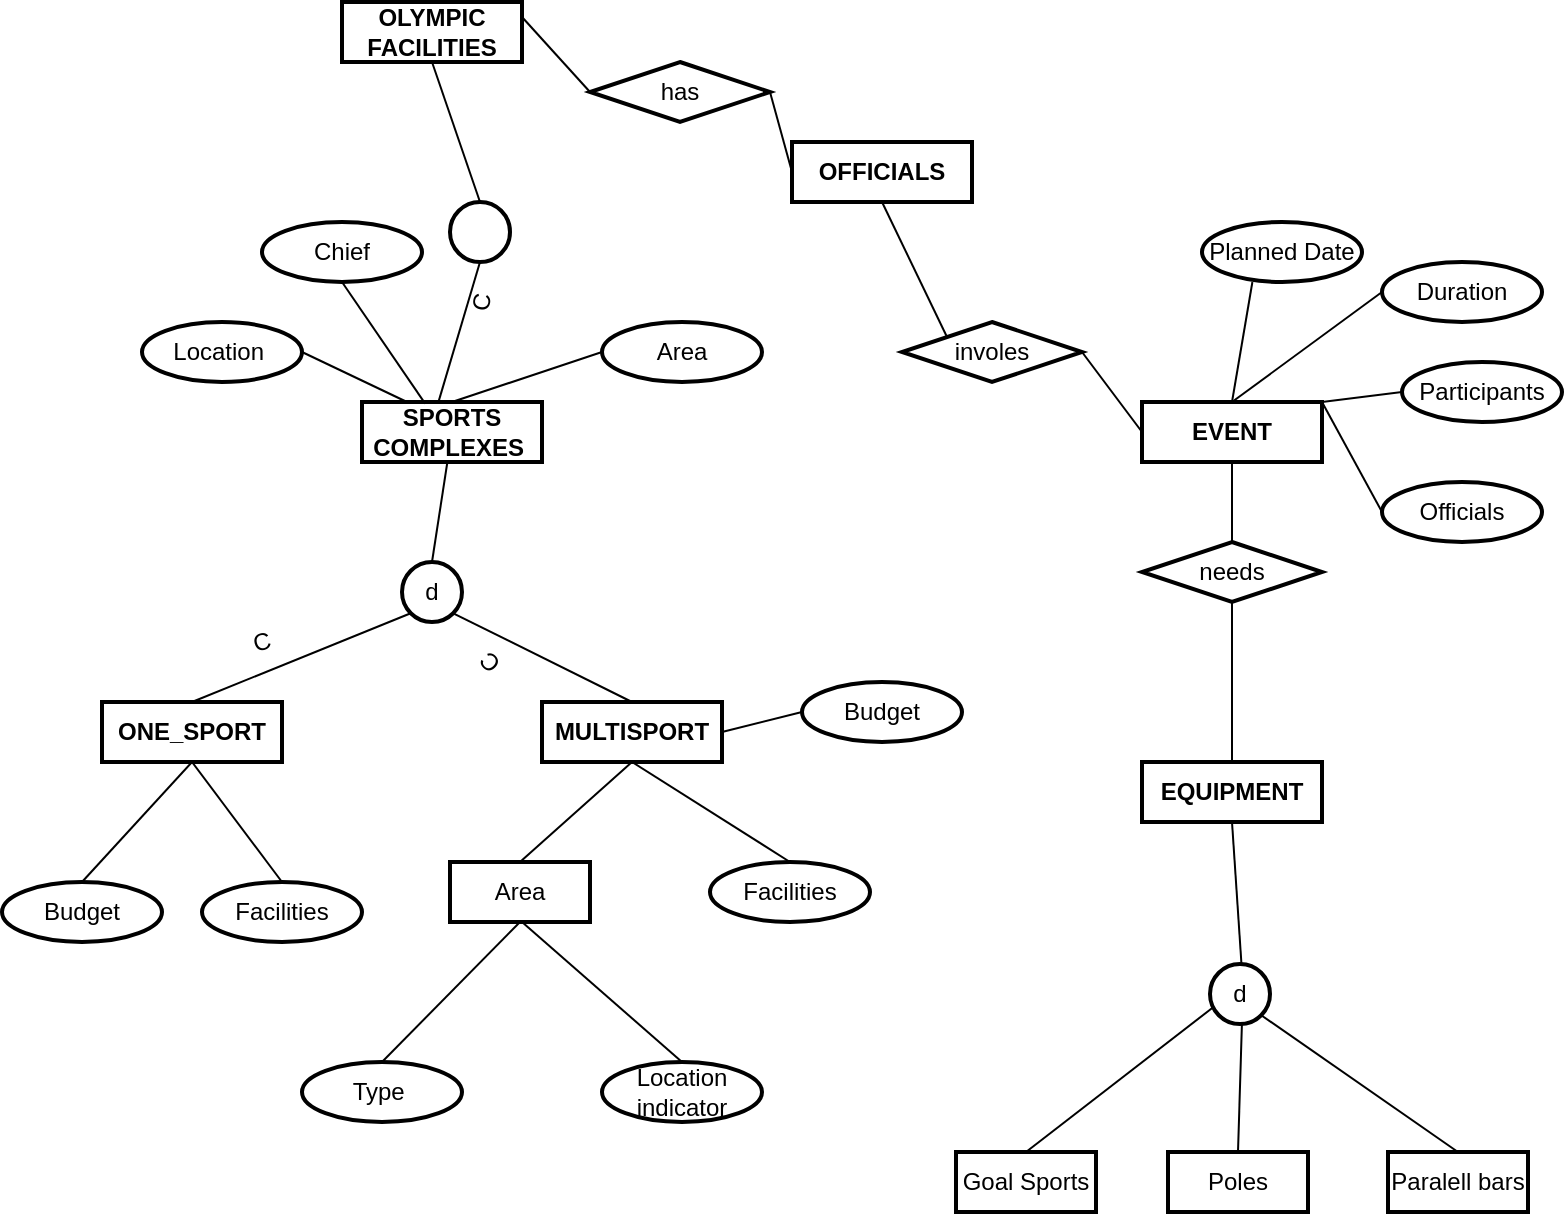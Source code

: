 <mxfile version="14.4.3" type="github">
  <diagram id="RbLjyeAD4zGmAkxlHviI" name="Page-1">
    <mxGraphModel dx="1038" dy="1725" grid="1" gridSize="10" guides="1" tooltips="1" connect="1" arrows="1" fold="1" page="1" pageScale="1" pageWidth="827" pageHeight="1169" math="0" shadow="0">
      <root>
        <mxCell id="0" />
        <mxCell id="1" parent="0" />
        <mxCell id="w1o4nE-uoXKEgXRbYHzc-1" value="&lt;br&gt;&lt;br&gt;&lt;br&gt;&lt;b style=&quot;text-align: justify&quot;&gt;SPORTS COMPLEXES&lt;/b&gt;&amp;nbsp;&lt;br&gt;&lt;br style=&quot;font-style: normal ; font-variant: normal ; font-weight: normal ; letter-spacing: normal ; line-height: normal ; text-indent: 0px ; text-transform: none ; word-spacing: 0px&quot;&gt;&lt;br&gt;&lt;br&gt;" style="whiteSpace=wrap;html=1;align=center;strokeWidth=2;fontStyle=1" vertex="1" parent="1">
          <mxGeometry x="200" y="90" width="90" height="30" as="geometry" />
        </mxCell>
        <mxCell id="w1o4nE-uoXKEgXRbYHzc-2" value="ONE_SPORT" style="whiteSpace=wrap;html=1;align=center;strokeWidth=2;fontStyle=1" vertex="1" parent="1">
          <mxGeometry x="70" y="240" width="90" height="30" as="geometry" />
        </mxCell>
        <mxCell id="w1o4nE-uoXKEgXRbYHzc-3" value="MULTISPORT" style="whiteSpace=wrap;html=1;align=center;strokeWidth=2;fontStyle=1" vertex="1" parent="1">
          <mxGeometry x="290" y="240" width="90" height="30" as="geometry" />
        </mxCell>
        <mxCell id="w1o4nE-uoXKEgXRbYHzc-5" value="&lt;br&gt;&lt;br&gt;&lt;br&gt;&lt;span class=&quot;fontstyle0&quot;&gt;Location indicator&lt;/span&gt; &lt;br&gt;&lt;br style=&quot;font-style: normal ; font-variant: normal ; font-weight: normal ; letter-spacing: normal ; line-height: normal ; text-indent: 0px ; text-transform: none ; word-spacing: 0px&quot;&gt;&lt;br&gt;&lt;br&gt;" style="ellipse;whiteSpace=wrap;html=1;align=center;strokeWidth=2;" vertex="1" parent="1">
          <mxGeometry x="320" y="420" width="80" height="30" as="geometry" />
        </mxCell>
        <mxCell id="w1o4nE-uoXKEgXRbYHzc-6" value="&lt;br&gt;&lt;span class=&quot;fontstyle0&quot;&gt;Location&amp;nbsp;&lt;/span&gt;&lt;br&gt;&lt;br style=&quot;font-style: normal ; font-variant: normal ; font-weight: normal ; letter-spacing: normal ; line-height: normal ; text-indent: 0px ; text-transform: none ; word-spacing: 0px&quot;&gt;" style="ellipse;whiteSpace=wrap;html=1;align=center;strokeWidth=2;" vertex="1" parent="1">
          <mxGeometry x="90" y="50" width="80" height="30" as="geometry" />
        </mxCell>
        <mxCell id="w1o4nE-uoXKEgXRbYHzc-7" value="Chief" style="ellipse;whiteSpace=wrap;html=1;align=center;strokeWidth=2;" vertex="1" parent="1">
          <mxGeometry x="150" width="80" height="30" as="geometry" />
        </mxCell>
        <mxCell id="w1o4nE-uoXKEgXRbYHzc-8" value="Area" style="ellipse;whiteSpace=wrap;html=1;align=center;strokeWidth=2;" vertex="1" parent="1">
          <mxGeometry x="320" y="50" width="80" height="30" as="geometry" />
        </mxCell>
        <mxCell id="w1o4nE-uoXKEgXRbYHzc-9" value="EVENT" style="whiteSpace=wrap;html=1;align=center;strokeWidth=2;fontStyle=1" vertex="1" parent="1">
          <mxGeometry x="590" y="90" width="90" height="30" as="geometry" />
        </mxCell>
        <mxCell id="w1o4nE-uoXKEgXRbYHzc-10" value="Planned Date" style="ellipse;whiteSpace=wrap;html=1;align=center;strokeWidth=2;" vertex="1" parent="1">
          <mxGeometry x="620" width="80" height="30" as="geometry" />
        </mxCell>
        <mxCell id="w1o4nE-uoXKEgXRbYHzc-11" value="Duration" style="ellipse;whiteSpace=wrap;html=1;align=center;strokeWidth=2;" vertex="1" parent="1">
          <mxGeometry x="710" y="20" width="80" height="30" as="geometry" />
        </mxCell>
        <mxCell id="w1o4nE-uoXKEgXRbYHzc-12" value="Participants" style="ellipse;whiteSpace=wrap;html=1;align=center;strokeWidth=2;" vertex="1" parent="1">
          <mxGeometry x="720" y="70" width="80" height="30" as="geometry" />
        </mxCell>
        <mxCell id="w1o4nE-uoXKEgXRbYHzc-13" value="Officials" style="ellipse;whiteSpace=wrap;html=1;align=center;strokeWidth=2;" vertex="1" parent="1">
          <mxGeometry x="710" y="130" width="80" height="30" as="geometry" />
        </mxCell>
        <mxCell id="w1o4nE-uoXKEgXRbYHzc-14" value="EQUIPMENT" style="whiteSpace=wrap;html=1;align=center;strokeWidth=2;fontStyle=1" vertex="1" parent="1">
          <mxGeometry x="590" y="270" width="90" height="30" as="geometry" />
        </mxCell>
        <mxCell id="w1o4nE-uoXKEgXRbYHzc-19" value="Goal Sports" style="whiteSpace=wrap;html=1;align=center;strokeWidth=2;" vertex="1" parent="1">
          <mxGeometry x="497" y="465" width="70" height="30" as="geometry" />
        </mxCell>
        <mxCell id="w1o4nE-uoXKEgXRbYHzc-20" value="Paralell bars" style="whiteSpace=wrap;html=1;align=center;strokeWidth=2;" vertex="1" parent="1">
          <mxGeometry x="713" y="465" width="70" height="30" as="geometry" />
        </mxCell>
        <mxCell id="w1o4nE-uoXKEgXRbYHzc-21" value="Poles" style="whiteSpace=wrap;html=1;align=center;strokeWidth=2;" vertex="1" parent="1">
          <mxGeometry x="603" y="465" width="70" height="30" as="geometry" />
        </mxCell>
        <mxCell id="w1o4nE-uoXKEgXRbYHzc-22" value="Area" style="whiteSpace=wrap;html=1;align=center;strokeWidth=2;" vertex="1" parent="1">
          <mxGeometry x="244" y="320" width="70" height="30" as="geometry" />
        </mxCell>
        <mxCell id="w1o4nE-uoXKEgXRbYHzc-23" value="Type&amp;nbsp;" style="ellipse;whiteSpace=wrap;html=1;align=center;strokeWidth=2;" vertex="1" parent="1">
          <mxGeometry x="170" y="420" width="80" height="30" as="geometry" />
        </mxCell>
        <mxCell id="w1o4nE-uoXKEgXRbYHzc-24" value="Facilities" style="ellipse;whiteSpace=wrap;html=1;align=center;strokeWidth=2;" vertex="1" parent="1">
          <mxGeometry x="374" y="320" width="80" height="30" as="geometry" />
        </mxCell>
        <mxCell id="w1o4nE-uoXKEgXRbYHzc-25" value="OLYMPIC FACILITIES" style="whiteSpace=wrap;html=1;align=center;strokeWidth=2;fontStyle=1" vertex="1" parent="1">
          <mxGeometry x="190" y="-110" width="90" height="30" as="geometry" />
        </mxCell>
        <mxCell id="w1o4nE-uoXKEgXRbYHzc-26" value="OFFICIALS" style="whiteSpace=wrap;html=1;align=center;strokeWidth=2;fontStyle=1" vertex="1" parent="1">
          <mxGeometry x="415" y="-40" width="90" height="30" as="geometry" />
        </mxCell>
        <mxCell id="w1o4nE-uoXKEgXRbYHzc-27" value="" style="endArrow=none;html=1;rounded=0;entryX=1;entryY=0.5;entryDx=0;entryDy=0;exitX=0.25;exitY=0;exitDx=0;exitDy=0;" edge="1" parent="1" source="w1o4nE-uoXKEgXRbYHzc-1" target="w1o4nE-uoXKEgXRbYHzc-6">
          <mxGeometry relative="1" as="geometry">
            <mxPoint x="330" y="210" as="sourcePoint" />
            <mxPoint x="490" y="210" as="targetPoint" />
          </mxGeometry>
        </mxCell>
        <mxCell id="w1o4nE-uoXKEgXRbYHzc-28" value="" style="endArrow=none;html=1;rounded=0;entryX=0.5;entryY=1;entryDx=0;entryDy=0;exitX=0.351;exitY=0.027;exitDx=0;exitDy=0;exitPerimeter=0;" edge="1" parent="1" source="w1o4nE-uoXKEgXRbYHzc-1" target="w1o4nE-uoXKEgXRbYHzc-7">
          <mxGeometry relative="1" as="geometry">
            <mxPoint x="232.5" y="100" as="sourcePoint" />
            <mxPoint x="180" y="75" as="targetPoint" />
          </mxGeometry>
        </mxCell>
        <mxCell id="w1o4nE-uoXKEgXRbYHzc-29" value="" style="endArrow=none;html=1;rounded=0;entryX=0.5;entryY=0;entryDx=0;entryDy=0;exitX=0;exitY=0.5;exitDx=0;exitDy=0;" edge="1" parent="1" source="w1o4nE-uoXKEgXRbYHzc-8" target="w1o4nE-uoXKEgXRbYHzc-1">
          <mxGeometry relative="1" as="geometry">
            <mxPoint x="241.59" y="100.81" as="sourcePoint" />
            <mxPoint x="200" y="40" as="targetPoint" />
          </mxGeometry>
        </mxCell>
        <mxCell id="w1o4nE-uoXKEgXRbYHzc-36" value="" style="endArrow=none;html=1;rounded=0;entryX=0.855;entryY=0.855;entryDx=0;entryDy=0;exitX=0.5;exitY=0;exitDx=0;exitDy=0;entryPerimeter=0;" edge="1" parent="1" source="w1o4nE-uoXKEgXRbYHzc-3">
          <mxGeometry relative="1" as="geometry">
            <mxPoint x="241.59" y="100.81" as="sourcePoint" />
            <mxPoint x="245.65" y="195.65" as="targetPoint" />
          </mxGeometry>
        </mxCell>
        <mxCell id="w1o4nE-uoXKEgXRbYHzc-37" value="" style="endArrow=none;html=1;rounded=0;entryX=0.145;entryY=0.855;entryDx=0;entryDy=0;exitX=0.5;exitY=0;exitDx=0;exitDy=0;entryPerimeter=0;" edge="1" parent="1" source="w1o4nE-uoXKEgXRbYHzc-2">
          <mxGeometry relative="1" as="geometry">
            <mxPoint x="345" y="250" as="sourcePoint" />
            <mxPoint x="224.35" y="195.65" as="targetPoint" />
          </mxGeometry>
        </mxCell>
        <mxCell id="w1o4nE-uoXKEgXRbYHzc-38" value="" style="endArrow=none;html=1;rounded=0;exitX=0.5;exitY=0;exitDx=0;exitDy=0;exitPerimeter=0;" edge="1" parent="1" target="w1o4nE-uoXKEgXRbYHzc-1">
          <mxGeometry relative="1" as="geometry">
            <mxPoint x="235" y="170" as="sourcePoint" />
            <mxPoint x="234.35" y="205.65" as="targetPoint" />
          </mxGeometry>
        </mxCell>
        <mxCell id="w1o4nE-uoXKEgXRbYHzc-39" value="" style="endArrow=none;html=1;rounded=0;entryX=0.5;entryY=1;entryDx=0;entryDy=0;exitX=0.5;exitY=0;exitDx=0;exitDy=0;" edge="1" parent="1" source="w1o4nE-uoXKEgXRbYHzc-22" target="w1o4nE-uoXKEgXRbYHzc-3">
          <mxGeometry relative="1" as="geometry">
            <mxPoint x="280" y="310" as="sourcePoint" />
            <mxPoint x="255.65" y="205.65" as="targetPoint" />
          </mxGeometry>
        </mxCell>
        <mxCell id="w1o4nE-uoXKEgXRbYHzc-40" value="" style="endArrow=none;html=1;rounded=0;entryX=0.5;entryY=1;entryDx=0;entryDy=0;exitX=0.5;exitY=0;exitDx=0;exitDy=0;" edge="1" parent="1" source="w1o4nE-uoXKEgXRbYHzc-24" target="w1o4nE-uoXKEgXRbYHzc-3">
          <mxGeometry relative="1" as="geometry">
            <mxPoint x="289" y="330" as="sourcePoint" />
            <mxPoint x="345" y="280" as="targetPoint" />
          </mxGeometry>
        </mxCell>
        <mxCell id="w1o4nE-uoXKEgXRbYHzc-41" value="" style="endArrow=none;html=1;rounded=0;entryX=0.5;entryY=1;entryDx=0;entryDy=0;exitX=0.5;exitY=0;exitDx=0;exitDy=0;" edge="1" parent="1" source="w1o4nE-uoXKEgXRbYHzc-23" target="w1o4nE-uoXKEgXRbYHzc-22">
          <mxGeometry relative="1" as="geometry">
            <mxPoint x="424" y="330" as="sourcePoint" />
            <mxPoint x="345" y="280" as="targetPoint" />
          </mxGeometry>
        </mxCell>
        <mxCell id="w1o4nE-uoXKEgXRbYHzc-42" value="" style="endArrow=none;html=1;rounded=0;exitX=0.5;exitY=0;exitDx=0;exitDy=0;" edge="1" parent="1" source="w1o4nE-uoXKEgXRbYHzc-5">
          <mxGeometry relative="1" as="geometry">
            <mxPoint x="220" y="430" as="sourcePoint" />
            <mxPoint x="280" y="350" as="targetPoint" />
          </mxGeometry>
        </mxCell>
        <mxCell id="w1o4nE-uoXKEgXRbYHzc-44" value="" style="endArrow=none;html=1;rounded=0;entryX=1;entryY=1;entryDx=0;entryDy=0;exitX=0.5;exitY=0;exitDx=0;exitDy=0;" edge="1" parent="1" target="w1o4nE-uoXKEgXRbYHzc-73" source="w1o4nE-uoXKEgXRbYHzc-20">
          <mxGeometry relative="1" as="geometry">
            <mxPoint x="740" y="445" as="sourcePoint" />
            <mxPoint x="650.65" y="400.65" as="targetPoint" />
          </mxGeometry>
        </mxCell>
        <mxCell id="w1o4nE-uoXKEgXRbYHzc-45" value="" style="endArrow=none;html=1;rounded=0;exitX=0.5;exitY=0;exitDx=0;exitDy=0;" edge="1" parent="1" source="w1o4nE-uoXKEgXRbYHzc-19">
          <mxGeometry relative="1" as="geometry">
            <mxPoint x="520" y="445" as="sourcePoint" />
            <mxPoint x="629" y="390" as="targetPoint" />
          </mxGeometry>
        </mxCell>
        <mxCell id="w1o4nE-uoXKEgXRbYHzc-46" value="" style="endArrow=none;html=1;rounded=0;entryX=0.533;entryY=0.967;entryDx=0;entryDy=0;exitX=0.5;exitY=0;exitDx=0;exitDy=0;entryPerimeter=0;" edge="1" parent="1" source="w1o4nE-uoXKEgXRbYHzc-21" target="w1o4nE-uoXKEgXRbYHzc-73">
          <mxGeometry relative="1" as="geometry">
            <mxPoint x="758" y="475" as="sourcePoint" />
            <mxPoint x="640" y="405" as="targetPoint" />
          </mxGeometry>
        </mxCell>
        <mxCell id="w1o4nE-uoXKEgXRbYHzc-47" value="" style="endArrow=none;html=1;rounded=0;entryX=0.5;entryY=1;entryDx=0;entryDy=0;exitX=0.5;exitY=0;exitDx=0;exitDy=0;exitPerimeter=0;" edge="1" parent="1" target="w1o4nE-uoXKEgXRbYHzc-14">
          <mxGeometry relative="1" as="geometry">
            <mxPoint x="640" y="375" as="sourcePoint" />
            <mxPoint x="650" y="415" as="targetPoint" />
          </mxGeometry>
        </mxCell>
        <mxCell id="w1o4nE-uoXKEgXRbYHzc-48" value="" style="endArrow=none;html=1;rounded=0;entryX=0.5;entryY=1;entryDx=0;entryDy=0;" edge="1" parent="1" target="w1o4nE-uoXKEgXRbYHzc-9">
          <mxGeometry relative="1" as="geometry">
            <mxPoint x="635" y="160" as="sourcePoint" />
            <mxPoint x="645" y="310" as="targetPoint" />
          </mxGeometry>
        </mxCell>
        <mxCell id="w1o4nE-uoXKEgXRbYHzc-49" value="" style="endArrow=none;html=1;rounded=0;entryX=0.315;entryY=1;entryDx=0;entryDy=0;exitX=0.5;exitY=0;exitDx=0;exitDy=0;entryPerimeter=0;" edge="1" parent="1" source="w1o4nE-uoXKEgXRbYHzc-9" target="w1o4nE-uoXKEgXRbYHzc-10">
          <mxGeometry relative="1" as="geometry">
            <mxPoint x="645" y="280" as="sourcePoint" />
            <mxPoint x="645" y="130" as="targetPoint" />
          </mxGeometry>
        </mxCell>
        <mxCell id="w1o4nE-uoXKEgXRbYHzc-50" value="" style="endArrow=none;html=1;rounded=0;entryX=0;entryY=0.5;entryDx=0;entryDy=0;exitX=0.5;exitY=0;exitDx=0;exitDy=0;" edge="1" parent="1" source="w1o4nE-uoXKEgXRbYHzc-9" target="w1o4nE-uoXKEgXRbYHzc-11">
          <mxGeometry relative="1" as="geometry">
            <mxPoint x="645" y="100" as="sourcePoint" />
            <mxPoint x="655.2" y="40" as="targetPoint" />
          </mxGeometry>
        </mxCell>
        <mxCell id="w1o4nE-uoXKEgXRbYHzc-51" value="" style="endArrow=none;html=1;rounded=0;entryX=0;entryY=0.5;entryDx=0;entryDy=0;" edge="1" parent="1" target="w1o4nE-uoXKEgXRbYHzc-12">
          <mxGeometry relative="1" as="geometry">
            <mxPoint x="680" y="90" as="sourcePoint" />
            <mxPoint x="720" y="45" as="targetPoint" />
          </mxGeometry>
        </mxCell>
        <mxCell id="w1o4nE-uoXKEgXRbYHzc-52" value="" style="endArrow=none;html=1;rounded=0;entryX=0;entryY=0.5;entryDx=0;entryDy=0;exitX=1;exitY=0;exitDx=0;exitDy=0;" edge="1" parent="1" source="w1o4nE-uoXKEgXRbYHzc-9" target="w1o4nE-uoXKEgXRbYHzc-13">
          <mxGeometry relative="1" as="geometry">
            <mxPoint x="690" y="100" as="sourcePoint" />
            <mxPoint x="730" y="95" as="targetPoint" />
          </mxGeometry>
        </mxCell>
        <mxCell id="w1o4nE-uoXKEgXRbYHzc-53" value="Budget" style="ellipse;whiteSpace=wrap;html=1;align=center;strokeWidth=2;" vertex="1" parent="1">
          <mxGeometry x="420" y="230" width="80" height="30" as="geometry" />
        </mxCell>
        <mxCell id="w1o4nE-uoXKEgXRbYHzc-54" value="Budget" style="ellipse;whiteSpace=wrap;html=1;align=center;strokeWidth=2;" vertex="1" parent="1">
          <mxGeometry x="20" y="330" width="80" height="30" as="geometry" />
        </mxCell>
        <mxCell id="w1o4nE-uoXKEgXRbYHzc-55" value="Facilities" style="ellipse;whiteSpace=wrap;html=1;align=center;strokeWidth=2;" vertex="1" parent="1">
          <mxGeometry x="120" y="330" width="80" height="30" as="geometry" />
        </mxCell>
        <mxCell id="w1o4nE-uoXKEgXRbYHzc-56" value="" style="endArrow=none;html=1;rounded=0;entryX=0.5;entryY=1;entryDx=0;entryDy=0;exitX=0.5;exitY=0;exitDx=0;exitDy=0;" edge="1" parent="1" source="w1o4nE-uoXKEgXRbYHzc-55" target="w1o4nE-uoXKEgXRbYHzc-2">
          <mxGeometry relative="1" as="geometry">
            <mxPoint x="345" y="250" as="sourcePoint" />
            <mxPoint x="255.65" y="205.65" as="targetPoint" />
          </mxGeometry>
        </mxCell>
        <mxCell id="w1o4nE-uoXKEgXRbYHzc-59" value="" style="endArrow=none;html=1;rounded=0;entryX=0.5;entryY=1;entryDx=0;entryDy=0;exitX=0.5;exitY=0;exitDx=0;exitDy=0;" edge="1" parent="1" source="w1o4nE-uoXKEgXRbYHzc-54" target="w1o4nE-uoXKEgXRbYHzc-2">
          <mxGeometry relative="1" as="geometry">
            <mxPoint x="170" y="340" as="sourcePoint" />
            <mxPoint x="125" y="280" as="targetPoint" />
          </mxGeometry>
        </mxCell>
        <mxCell id="w1o4nE-uoXKEgXRbYHzc-62" value="has" style="shape=rhombus;perimeter=rhombusPerimeter;whiteSpace=wrap;html=1;align=center;strokeWidth=2;" vertex="1" parent="1">
          <mxGeometry x="314" y="-80" width="90" height="30" as="geometry" />
        </mxCell>
        <mxCell id="w1o4nE-uoXKEgXRbYHzc-63" value="needs" style="shape=rhombus;perimeter=rhombusPerimeter;whiteSpace=wrap;html=1;align=center;strokeWidth=2;" vertex="1" parent="1">
          <mxGeometry x="590" y="160" width="90" height="30" as="geometry" />
        </mxCell>
        <mxCell id="w1o4nE-uoXKEgXRbYHzc-65" value="" style="endArrow=none;html=1;rounded=0;entryX=0.5;entryY=1;entryDx=0;entryDy=0;" edge="1" parent="1" source="w1o4nE-uoXKEgXRbYHzc-14" target="w1o4nE-uoXKEgXRbYHzc-63">
          <mxGeometry relative="1" as="geometry">
            <mxPoint x="645" y="170" as="sourcePoint" />
            <mxPoint x="645" y="130" as="targetPoint" />
          </mxGeometry>
        </mxCell>
        <mxCell id="w1o4nE-uoXKEgXRbYHzc-66" value="" style="endArrow=none;html=1;rounded=0;entryX=1;entryY=0.5;entryDx=0;entryDy=0;exitX=0;exitY=0.5;exitDx=0;exitDy=0;" edge="1" parent="1" source="w1o4nE-uoXKEgXRbYHzc-26" target="w1o4nE-uoXKEgXRbYHzc-62">
          <mxGeometry relative="1" as="geometry">
            <mxPoint x="645" y="170" as="sourcePoint" />
            <mxPoint x="645" y="130" as="targetPoint" />
          </mxGeometry>
        </mxCell>
        <mxCell id="w1o4nE-uoXKEgXRbYHzc-67" value="" style="endArrow=none;html=1;rounded=0;entryX=1;entryY=0.25;entryDx=0;entryDy=0;exitX=0;exitY=0.5;exitDx=0;exitDy=0;" edge="1" parent="1" source="w1o4nE-uoXKEgXRbYHzc-62" target="w1o4nE-uoXKEgXRbYHzc-25">
          <mxGeometry relative="1" as="geometry">
            <mxPoint x="450" y="35" as="sourcePoint" />
            <mxPoint x="450" y="-25" as="targetPoint" />
          </mxGeometry>
        </mxCell>
        <mxCell id="w1o4nE-uoXKEgXRbYHzc-68" value="" style="endArrow=none;html=1;rounded=0;exitX=0.422;exitY=0.027;exitDx=0;exitDy=0;exitPerimeter=0;entryX=0.5;entryY=1;entryDx=0;entryDy=0;" edge="1" parent="1" source="w1o4nE-uoXKEgXRbYHzc-1" target="w1o4nE-uoXKEgXRbYHzc-70">
          <mxGeometry relative="1" as="geometry">
            <mxPoint x="360" y="-25" as="sourcePoint" />
            <mxPoint x="270" y="20" as="targetPoint" />
          </mxGeometry>
        </mxCell>
        <mxCell id="w1o4nE-uoXKEgXRbYHzc-69" value="" style="endArrow=none;html=1;rounded=0;entryX=1;entryY=0.5;entryDx=0;entryDy=0;exitX=0;exitY=0.5;exitDx=0;exitDy=0;" edge="1" parent="1" source="w1o4nE-uoXKEgXRbYHzc-53" target="w1o4nE-uoXKEgXRbYHzc-3">
          <mxGeometry relative="1" as="geometry">
            <mxPoint x="645" y="280" as="sourcePoint" />
            <mxPoint x="645" y="200" as="targetPoint" />
          </mxGeometry>
        </mxCell>
        <mxCell id="w1o4nE-uoXKEgXRbYHzc-70" value="" style="ellipse;whiteSpace=wrap;html=1;aspect=fixed;strokeWidth=2;" vertex="1" parent="1">
          <mxGeometry x="244" y="-10" width="30" height="30" as="geometry" />
        </mxCell>
        <mxCell id="w1o4nE-uoXKEgXRbYHzc-71" value="" style="endArrow=none;html=1;rounded=0;exitX=0.5;exitY=0;exitDx=0;exitDy=0;entryX=0.5;entryY=1;entryDx=0;entryDy=0;" edge="1" parent="1" source="w1o4nE-uoXKEgXRbYHzc-70" target="w1o4nE-uoXKEgXRbYHzc-25">
          <mxGeometry relative="1" as="geometry">
            <mxPoint x="247.98" y="100.81" as="sourcePoint" />
            <mxPoint x="275" y="50" as="targetPoint" />
          </mxGeometry>
        </mxCell>
        <mxCell id="w1o4nE-uoXKEgXRbYHzc-72" value="d" style="ellipse;whiteSpace=wrap;html=1;aspect=fixed;strokeWidth=2;" vertex="1" parent="1">
          <mxGeometry x="220" y="170" width="30" height="30" as="geometry" />
        </mxCell>
        <mxCell id="w1o4nE-uoXKEgXRbYHzc-73" value="d" style="ellipse;whiteSpace=wrap;html=1;aspect=fixed;strokeWidth=2;" vertex="1" parent="1">
          <mxGeometry x="624" y="371" width="30" height="30" as="geometry" />
        </mxCell>
        <mxCell id="w1o4nE-uoXKEgXRbYHzc-74" value="involes" style="shape=rhombus;perimeter=rhombusPerimeter;whiteSpace=wrap;html=1;align=center;strokeWidth=2;" vertex="1" parent="1">
          <mxGeometry x="470" y="50" width="90" height="30" as="geometry" />
        </mxCell>
        <mxCell id="w1o4nE-uoXKEgXRbYHzc-75" value="" style="endArrow=none;html=1;rounded=0;entryX=1;entryY=0.5;entryDx=0;entryDy=0;exitX=0;exitY=0.5;exitDx=0;exitDy=0;" edge="1" parent="1" source="w1o4nE-uoXKEgXRbYHzc-9" target="w1o4nE-uoXKEgXRbYHzc-74">
          <mxGeometry relative="1" as="geometry">
            <mxPoint x="470" y="15" as="sourcePoint" />
            <mxPoint x="450" y="-25" as="targetPoint" />
          </mxGeometry>
        </mxCell>
        <mxCell id="w1o4nE-uoXKEgXRbYHzc-76" value="" style="endArrow=none;html=1;rounded=0;entryX=0.5;entryY=1;entryDx=0;entryDy=0;exitX=0;exitY=0;exitDx=0;exitDy=0;" edge="1" parent="1" source="w1o4nE-uoXKEgXRbYHzc-74" target="w1o4nE-uoXKEgXRbYHzc-26">
          <mxGeometry relative="1" as="geometry">
            <mxPoint x="600" y="115" as="sourcePoint" />
            <mxPoint x="570" y="75" as="targetPoint" />
          </mxGeometry>
        </mxCell>
        <mxCell id="w1o4nE-uoXKEgXRbYHzc-78" value="C" style="text;html=1;strokeColor=none;fillColor=none;align=center;verticalAlign=middle;whiteSpace=wrap;rounded=0;rotation=-80;" vertex="1" parent="1">
          <mxGeometry x="240" y="30" width="40" height="20" as="geometry" />
        </mxCell>
        <mxCell id="w1o4nE-uoXKEgXRbYHzc-80" value="C" style="text;html=1;strokeColor=none;fillColor=none;align=center;verticalAlign=middle;whiteSpace=wrap;rounded=0;rotation=-135;" vertex="1" parent="1">
          <mxGeometry x="244" y="210" width="40" height="20" as="geometry" />
        </mxCell>
        <mxCell id="w1o4nE-uoXKEgXRbYHzc-82" value="C" style="text;html=1;strokeColor=none;fillColor=none;align=center;verticalAlign=middle;whiteSpace=wrap;rounded=0;rotation=-15;" vertex="1" parent="1">
          <mxGeometry x="130" y="200" width="40" height="20" as="geometry" />
        </mxCell>
      </root>
    </mxGraphModel>
  </diagram>
</mxfile>
